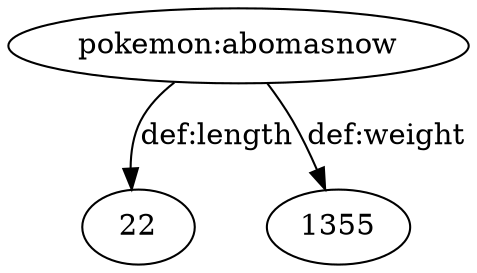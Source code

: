 digraph g {
  abomasnow [label=<pokemon:abomasnow>];
  abomasnowLength [label=<22>];
  abomasnowWeight [label=<1355>];
  abomasnow -> abomasnowLength [label=<def:length>];
  abomasnow -> abomasnowWeight [label=<def:weight>];
}

